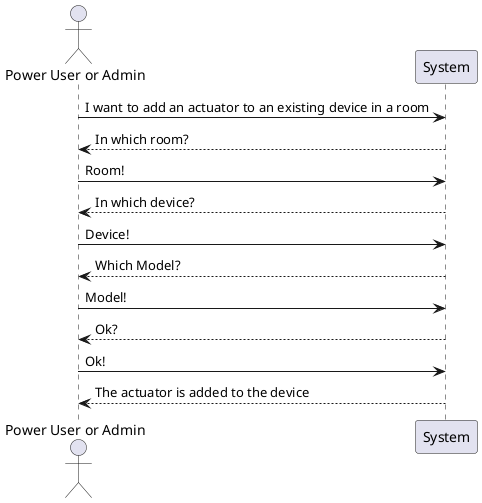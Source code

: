 @startuml
'US12 - As a Power User [or Administrator], I want to add an actuator to an existing
'device in a room. The actuator must be of a model of an existing type of actuator.

actor "Power User or Admin" as User
participant System

User -> System: I want to add an actuator to an existing device in a room
System --> User: In which room?
User -> System: Room!
System --> User: In which device?
User -> System: Device!
System --> User: Which Model?
User -> System: Model!
System --> User: Ok?
User -> System: Ok!

System --> User: The actuator is added to the device

@enduml